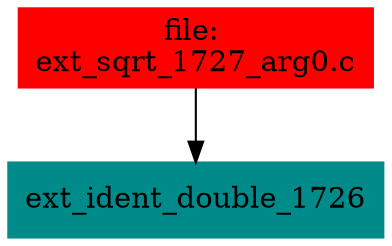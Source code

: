 digraph G {
node [shape=box]

0 [label="file: 
ext_sqrt_1727_arg0.c",color=red, style=filled]
1 [label="ext_ident_double_1726",color=cyan4, style=filled]
0 -> 1


}

